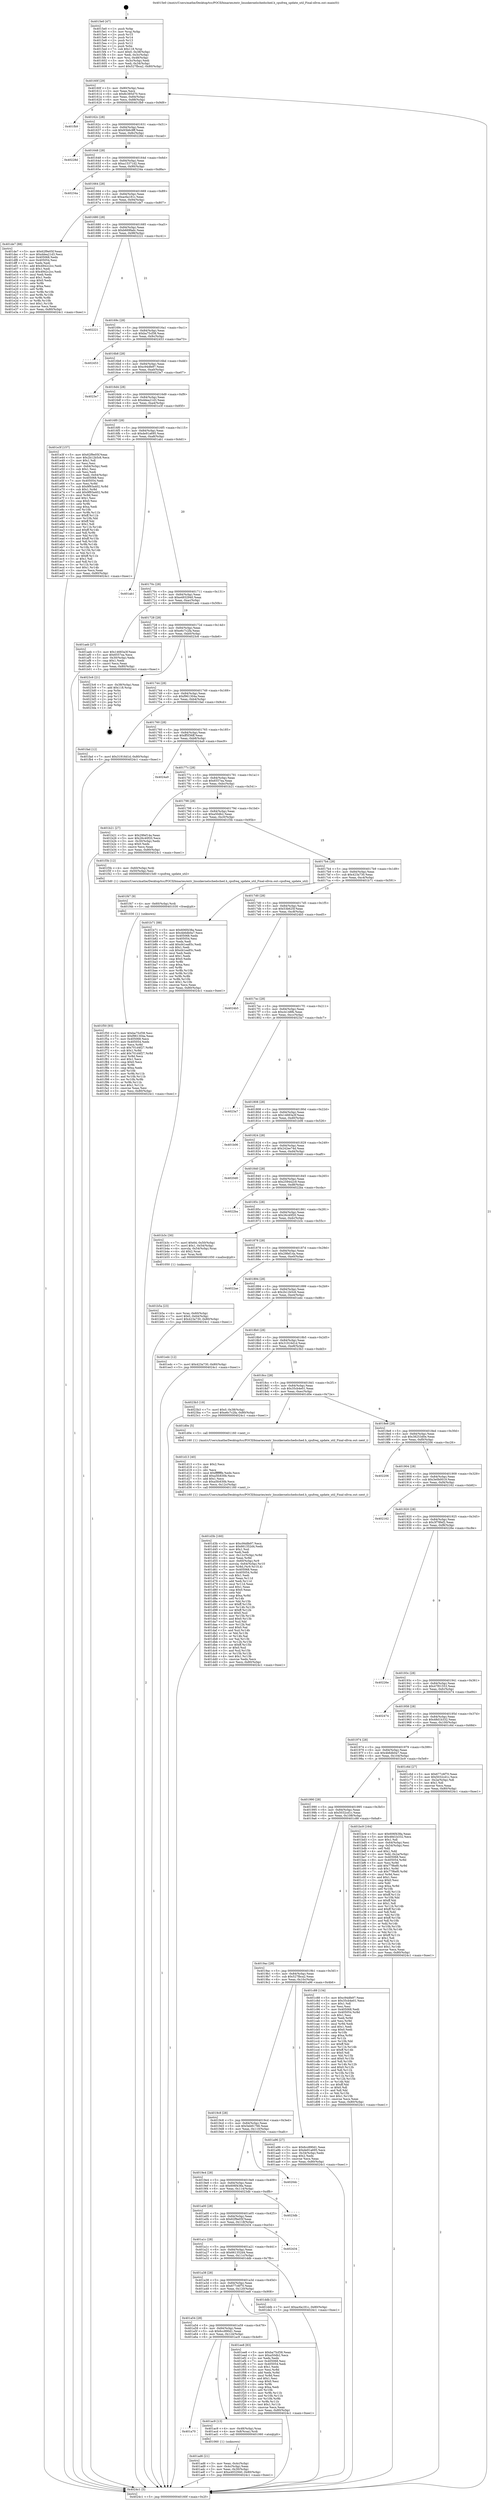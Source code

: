digraph "0x4015e0" {
  label = "0x4015e0 (/mnt/c/Users/mathe/Desktop/tcc/POCII/binaries/extr_linuxkernelschedsched.h_cpufreq_update_util_Final-ollvm.out::main(0))"
  labelloc = "t"
  node[shape=record]

  Entry [label="",width=0.3,height=0.3,shape=circle,fillcolor=black,style=filled]
  "0x40160f" [label="{
     0x40160f [29]\l
     | [instrs]\l
     &nbsp;&nbsp;0x40160f \<+3\>: mov -0x80(%rbp),%eax\l
     &nbsp;&nbsp;0x401612 \<+2\>: mov %eax,%ecx\l
     &nbsp;&nbsp;0x401614 \<+6\>: sub $0x8c385d70,%ecx\l
     &nbsp;&nbsp;0x40161a \<+6\>: mov %eax,-0x84(%rbp)\l
     &nbsp;&nbsp;0x401620 \<+6\>: mov %ecx,-0x88(%rbp)\l
     &nbsp;&nbsp;0x401626 \<+6\>: je 0000000000401fb9 \<main+0x9d9\>\l
  }"]
  "0x401fb9" [label="{
     0x401fb9\l
  }", style=dashed]
  "0x40162c" [label="{
     0x40162c [28]\l
     | [instrs]\l
     &nbsp;&nbsp;0x40162c \<+5\>: jmp 0000000000401631 \<main+0x51\>\l
     &nbsp;&nbsp;0x401631 \<+6\>: mov -0x84(%rbp),%eax\l
     &nbsp;&nbsp;0x401637 \<+5\>: sub $0x93b6c9ff,%eax\l
     &nbsp;&nbsp;0x40163c \<+6\>: mov %eax,-0x8c(%rbp)\l
     &nbsp;&nbsp;0x401642 \<+6\>: je 000000000040228d \<main+0xcad\>\l
  }"]
  Exit [label="",width=0.3,height=0.3,shape=circle,fillcolor=black,style=filled,peripheries=2]
  "0x40228d" [label="{
     0x40228d\l
  }", style=dashed]
  "0x401648" [label="{
     0x401648 [28]\l
     | [instrs]\l
     &nbsp;&nbsp;0x401648 \<+5\>: jmp 000000000040164d \<main+0x6d\>\l
     &nbsp;&nbsp;0x40164d \<+6\>: mov -0x84(%rbp),%eax\l
     &nbsp;&nbsp;0x401653 \<+5\>: sub $0xa15371d2,%eax\l
     &nbsp;&nbsp;0x401658 \<+6\>: mov %eax,-0x90(%rbp)\l
     &nbsp;&nbsp;0x40165e \<+6\>: je 000000000040234a \<main+0xd6a\>\l
  }"]
  "0x401f50" [label="{
     0x401f50 [93]\l
     | [instrs]\l
     &nbsp;&nbsp;0x401f50 \<+5\>: mov $0xba75cf38,%esi\l
     &nbsp;&nbsp;0x401f55 \<+5\>: mov $0xf961304a,%eax\l
     &nbsp;&nbsp;0x401f5a \<+7\>: mov 0x405068,%ecx\l
     &nbsp;&nbsp;0x401f61 \<+7\>: mov 0x405054,%edx\l
     &nbsp;&nbsp;0x401f68 \<+3\>: mov %ecx,%r8d\l
     &nbsp;&nbsp;0x401f6b \<+7\>: sub $0x701d4f27,%r8d\l
     &nbsp;&nbsp;0x401f72 \<+4\>: sub $0x1,%r8d\l
     &nbsp;&nbsp;0x401f76 \<+7\>: add $0x701d4f27,%r8d\l
     &nbsp;&nbsp;0x401f7d \<+4\>: imul %r8d,%ecx\l
     &nbsp;&nbsp;0x401f81 \<+3\>: and $0x1,%ecx\l
     &nbsp;&nbsp;0x401f84 \<+3\>: cmp $0x0,%ecx\l
     &nbsp;&nbsp;0x401f87 \<+4\>: sete %r9b\l
     &nbsp;&nbsp;0x401f8b \<+3\>: cmp $0xa,%edx\l
     &nbsp;&nbsp;0x401f8e \<+4\>: setl %r10b\l
     &nbsp;&nbsp;0x401f92 \<+3\>: mov %r9b,%r11b\l
     &nbsp;&nbsp;0x401f95 \<+3\>: and %r10b,%r11b\l
     &nbsp;&nbsp;0x401f98 \<+3\>: xor %r10b,%r9b\l
     &nbsp;&nbsp;0x401f9b \<+3\>: or %r9b,%r11b\l
     &nbsp;&nbsp;0x401f9e \<+4\>: test $0x1,%r11b\l
     &nbsp;&nbsp;0x401fa2 \<+3\>: cmovne %eax,%esi\l
     &nbsp;&nbsp;0x401fa5 \<+3\>: mov %esi,-0x80(%rbp)\l
     &nbsp;&nbsp;0x401fa8 \<+5\>: jmp 00000000004024c1 \<main+0xee1\>\l
  }"]
  "0x40234a" [label="{
     0x40234a\l
  }", style=dashed]
  "0x401664" [label="{
     0x401664 [28]\l
     | [instrs]\l
     &nbsp;&nbsp;0x401664 \<+5\>: jmp 0000000000401669 \<main+0x89\>\l
     &nbsp;&nbsp;0x401669 \<+6\>: mov -0x84(%rbp),%eax\l
     &nbsp;&nbsp;0x40166f \<+5\>: sub $0xac6a181c,%eax\l
     &nbsp;&nbsp;0x401674 \<+6\>: mov %eax,-0x94(%rbp)\l
     &nbsp;&nbsp;0x40167a \<+6\>: je 0000000000401de7 \<main+0x807\>\l
  }"]
  "0x401f47" [label="{
     0x401f47 [9]\l
     | [instrs]\l
     &nbsp;&nbsp;0x401f47 \<+4\>: mov -0x60(%rbp),%rdi\l
     &nbsp;&nbsp;0x401f4b \<+5\>: call 0000000000401030 \<free@plt\>\l
     | [calls]\l
     &nbsp;&nbsp;0x401030 \{1\} (unknown)\l
  }"]
  "0x401de7" [label="{
     0x401de7 [88]\l
     | [instrs]\l
     &nbsp;&nbsp;0x401de7 \<+5\>: mov $0x62f9e05f,%eax\l
     &nbsp;&nbsp;0x401dec \<+5\>: mov $0xddea21d3,%ecx\l
     &nbsp;&nbsp;0x401df1 \<+7\>: mov 0x405068,%edx\l
     &nbsp;&nbsp;0x401df8 \<+7\>: mov 0x405054,%esi\l
     &nbsp;&nbsp;0x401dff \<+2\>: mov %edx,%edi\l
     &nbsp;&nbsp;0x401e01 \<+6\>: add $0x4942c2cc,%edi\l
     &nbsp;&nbsp;0x401e07 \<+3\>: sub $0x1,%edi\l
     &nbsp;&nbsp;0x401e0a \<+6\>: sub $0x4942c2cc,%edi\l
     &nbsp;&nbsp;0x401e10 \<+3\>: imul %edi,%edx\l
     &nbsp;&nbsp;0x401e13 \<+3\>: and $0x1,%edx\l
     &nbsp;&nbsp;0x401e16 \<+3\>: cmp $0x0,%edx\l
     &nbsp;&nbsp;0x401e19 \<+4\>: sete %r8b\l
     &nbsp;&nbsp;0x401e1d \<+3\>: cmp $0xa,%esi\l
     &nbsp;&nbsp;0x401e20 \<+4\>: setl %r9b\l
     &nbsp;&nbsp;0x401e24 \<+3\>: mov %r8b,%r10b\l
     &nbsp;&nbsp;0x401e27 \<+3\>: and %r9b,%r10b\l
     &nbsp;&nbsp;0x401e2a \<+3\>: xor %r9b,%r8b\l
     &nbsp;&nbsp;0x401e2d \<+3\>: or %r8b,%r10b\l
     &nbsp;&nbsp;0x401e30 \<+4\>: test $0x1,%r10b\l
     &nbsp;&nbsp;0x401e34 \<+3\>: cmovne %ecx,%eax\l
     &nbsp;&nbsp;0x401e37 \<+3\>: mov %eax,-0x80(%rbp)\l
     &nbsp;&nbsp;0x401e3a \<+5\>: jmp 00000000004024c1 \<main+0xee1\>\l
  }"]
  "0x401680" [label="{
     0x401680 [28]\l
     | [instrs]\l
     &nbsp;&nbsp;0x401680 \<+5\>: jmp 0000000000401685 \<main+0xa5\>\l
     &nbsp;&nbsp;0x401685 \<+6\>: mov -0x84(%rbp),%eax\l
     &nbsp;&nbsp;0x40168b \<+5\>: sub $0xb669fadc,%eax\l
     &nbsp;&nbsp;0x401690 \<+6\>: mov %eax,-0x98(%rbp)\l
     &nbsp;&nbsp;0x401696 \<+6\>: je 0000000000402221 \<main+0xc41\>\l
  }"]
  "0x401d3b" [label="{
     0x401d3b [160]\l
     | [instrs]\l
     &nbsp;&nbsp;0x401d3b \<+5\>: mov $0xc94dfe97,%ecx\l
     &nbsp;&nbsp;0x401d40 \<+5\>: mov $0x661352d4,%edx\l
     &nbsp;&nbsp;0x401d45 \<+3\>: mov $0x1,%sil\l
     &nbsp;&nbsp;0x401d48 \<+2\>: xor %edi,%edi\l
     &nbsp;&nbsp;0x401d4a \<+7\>: mov -0x12c(%rbp),%r8d\l
     &nbsp;&nbsp;0x401d51 \<+4\>: imul %eax,%r8d\l
     &nbsp;&nbsp;0x401d55 \<+4\>: mov -0x60(%rbp),%r9\l
     &nbsp;&nbsp;0x401d59 \<+4\>: movslq -0x64(%rbp),%r10\l
     &nbsp;&nbsp;0x401d5d \<+4\>: mov %r8d,(%r9,%r10,4)\l
     &nbsp;&nbsp;0x401d61 \<+7\>: mov 0x405068,%eax\l
     &nbsp;&nbsp;0x401d68 \<+8\>: mov 0x405054,%r8d\l
     &nbsp;&nbsp;0x401d70 \<+3\>: sub $0x1,%edi\l
     &nbsp;&nbsp;0x401d73 \<+3\>: mov %eax,%r11d\l
     &nbsp;&nbsp;0x401d76 \<+3\>: add %edi,%r11d\l
     &nbsp;&nbsp;0x401d79 \<+4\>: imul %r11d,%eax\l
     &nbsp;&nbsp;0x401d7d \<+3\>: and $0x1,%eax\l
     &nbsp;&nbsp;0x401d80 \<+3\>: cmp $0x0,%eax\l
     &nbsp;&nbsp;0x401d83 \<+3\>: sete %bl\l
     &nbsp;&nbsp;0x401d86 \<+4\>: cmp $0xa,%r8d\l
     &nbsp;&nbsp;0x401d8a \<+4\>: setl %r14b\l
     &nbsp;&nbsp;0x401d8e \<+3\>: mov %bl,%r15b\l
     &nbsp;&nbsp;0x401d91 \<+4\>: xor $0xff,%r15b\l
     &nbsp;&nbsp;0x401d95 \<+3\>: mov %r14b,%r12b\l
     &nbsp;&nbsp;0x401d98 \<+4\>: xor $0xff,%r12b\l
     &nbsp;&nbsp;0x401d9c \<+4\>: xor $0x0,%sil\l
     &nbsp;&nbsp;0x401da0 \<+3\>: mov %r15b,%r13b\l
     &nbsp;&nbsp;0x401da3 \<+4\>: and $0x0,%r13b\l
     &nbsp;&nbsp;0x401da7 \<+3\>: and %sil,%bl\l
     &nbsp;&nbsp;0x401daa \<+3\>: mov %r12b,%al\l
     &nbsp;&nbsp;0x401dad \<+2\>: and $0x0,%al\l
     &nbsp;&nbsp;0x401daf \<+3\>: and %sil,%r14b\l
     &nbsp;&nbsp;0x401db2 \<+3\>: or %bl,%r13b\l
     &nbsp;&nbsp;0x401db5 \<+3\>: or %r14b,%al\l
     &nbsp;&nbsp;0x401db8 \<+3\>: xor %al,%r13b\l
     &nbsp;&nbsp;0x401dbb \<+3\>: or %r12b,%r15b\l
     &nbsp;&nbsp;0x401dbe \<+4\>: xor $0xff,%r15b\l
     &nbsp;&nbsp;0x401dc2 \<+4\>: or $0x0,%sil\l
     &nbsp;&nbsp;0x401dc6 \<+3\>: and %sil,%r15b\l
     &nbsp;&nbsp;0x401dc9 \<+3\>: or %r15b,%r13b\l
     &nbsp;&nbsp;0x401dcc \<+4\>: test $0x1,%r13b\l
     &nbsp;&nbsp;0x401dd0 \<+3\>: cmovne %edx,%ecx\l
     &nbsp;&nbsp;0x401dd3 \<+3\>: mov %ecx,-0x80(%rbp)\l
     &nbsp;&nbsp;0x401dd6 \<+5\>: jmp 00000000004024c1 \<main+0xee1\>\l
  }"]
  "0x402221" [label="{
     0x402221\l
  }", style=dashed]
  "0x40169c" [label="{
     0x40169c [28]\l
     | [instrs]\l
     &nbsp;&nbsp;0x40169c \<+5\>: jmp 00000000004016a1 \<main+0xc1\>\l
     &nbsp;&nbsp;0x4016a1 \<+6\>: mov -0x84(%rbp),%eax\l
     &nbsp;&nbsp;0x4016a7 \<+5\>: sub $0xba75cf38,%eax\l
     &nbsp;&nbsp;0x4016ac \<+6\>: mov %eax,-0x9c(%rbp)\l
     &nbsp;&nbsp;0x4016b2 \<+6\>: je 0000000000402453 \<main+0xe73\>\l
  }"]
  "0x401d13" [label="{
     0x401d13 [40]\l
     | [instrs]\l
     &nbsp;&nbsp;0x401d13 \<+5\>: mov $0x2,%ecx\l
     &nbsp;&nbsp;0x401d18 \<+1\>: cltd\l
     &nbsp;&nbsp;0x401d19 \<+2\>: idiv %ecx\l
     &nbsp;&nbsp;0x401d1b \<+6\>: imul $0xfffffffe,%edx,%ecx\l
     &nbsp;&nbsp;0x401d21 \<+6\>: add $0xa5fc630b,%ecx\l
     &nbsp;&nbsp;0x401d27 \<+3\>: add $0x1,%ecx\l
     &nbsp;&nbsp;0x401d2a \<+6\>: sub $0xa5fc630b,%ecx\l
     &nbsp;&nbsp;0x401d30 \<+6\>: mov %ecx,-0x12c(%rbp)\l
     &nbsp;&nbsp;0x401d36 \<+5\>: call 0000000000401160 \<next_i\>\l
     | [calls]\l
     &nbsp;&nbsp;0x401160 \{1\} (/mnt/c/Users/mathe/Desktop/tcc/POCII/binaries/extr_linuxkernelschedsched.h_cpufreq_update_util_Final-ollvm.out::next_i)\l
  }"]
  "0x402453" [label="{
     0x402453\l
  }", style=dashed]
  "0x4016b8" [label="{
     0x4016b8 [28]\l
     | [instrs]\l
     &nbsp;&nbsp;0x4016b8 \<+5\>: jmp 00000000004016bd \<main+0xdd\>\l
     &nbsp;&nbsp;0x4016bd \<+6\>: mov -0x84(%rbp),%eax\l
     &nbsp;&nbsp;0x4016c3 \<+5\>: sub $0xc94dfe97,%eax\l
     &nbsp;&nbsp;0x4016c8 \<+6\>: mov %eax,-0xa0(%rbp)\l
     &nbsp;&nbsp;0x4016ce \<+6\>: je 00000000004023e7 \<main+0xe07\>\l
  }"]
  "0x401b5a" [label="{
     0x401b5a [23]\l
     | [instrs]\l
     &nbsp;&nbsp;0x401b5a \<+4\>: mov %rax,-0x60(%rbp)\l
     &nbsp;&nbsp;0x401b5e \<+7\>: movl $0x0,-0x64(%rbp)\l
     &nbsp;&nbsp;0x401b65 \<+7\>: movl $0x423a730,-0x80(%rbp)\l
     &nbsp;&nbsp;0x401b6c \<+5\>: jmp 00000000004024c1 \<main+0xee1\>\l
  }"]
  "0x4023e7" [label="{
     0x4023e7\l
  }", style=dashed]
  "0x4016d4" [label="{
     0x4016d4 [28]\l
     | [instrs]\l
     &nbsp;&nbsp;0x4016d4 \<+5\>: jmp 00000000004016d9 \<main+0xf9\>\l
     &nbsp;&nbsp;0x4016d9 \<+6\>: mov -0x84(%rbp),%eax\l
     &nbsp;&nbsp;0x4016df \<+5\>: sub $0xddea21d3,%eax\l
     &nbsp;&nbsp;0x4016e4 \<+6\>: mov %eax,-0xa4(%rbp)\l
     &nbsp;&nbsp;0x4016ea \<+6\>: je 0000000000401e3f \<main+0x85f\>\l
  }"]
  "0x401ad6" [label="{
     0x401ad6 [21]\l
     | [instrs]\l
     &nbsp;&nbsp;0x401ad6 \<+3\>: mov %eax,-0x4c(%rbp)\l
     &nbsp;&nbsp;0x401ad9 \<+3\>: mov -0x4c(%rbp),%eax\l
     &nbsp;&nbsp;0x401adc \<+3\>: mov %eax,-0x30(%rbp)\l
     &nbsp;&nbsp;0x401adf \<+7\>: movl $0xe4932940,-0x80(%rbp)\l
     &nbsp;&nbsp;0x401ae6 \<+5\>: jmp 00000000004024c1 \<main+0xee1\>\l
  }"]
  "0x401e3f" [label="{
     0x401e3f [157]\l
     | [instrs]\l
     &nbsp;&nbsp;0x401e3f \<+5\>: mov $0x62f9e05f,%eax\l
     &nbsp;&nbsp;0x401e44 \<+5\>: mov $0x2b12b5c6,%ecx\l
     &nbsp;&nbsp;0x401e49 \<+2\>: mov $0x1,%dl\l
     &nbsp;&nbsp;0x401e4b \<+2\>: xor %esi,%esi\l
     &nbsp;&nbsp;0x401e4d \<+3\>: mov -0x64(%rbp),%edi\l
     &nbsp;&nbsp;0x401e50 \<+3\>: sub $0x1,%esi\l
     &nbsp;&nbsp;0x401e53 \<+2\>: sub %esi,%edi\l
     &nbsp;&nbsp;0x401e55 \<+3\>: mov %edi,-0x64(%rbp)\l
     &nbsp;&nbsp;0x401e58 \<+7\>: mov 0x405068,%esi\l
     &nbsp;&nbsp;0x401e5f \<+7\>: mov 0x405054,%edi\l
     &nbsp;&nbsp;0x401e66 \<+3\>: mov %esi,%r8d\l
     &nbsp;&nbsp;0x401e69 \<+7\>: sub $0x9f93a402,%r8d\l
     &nbsp;&nbsp;0x401e70 \<+4\>: sub $0x1,%r8d\l
     &nbsp;&nbsp;0x401e74 \<+7\>: add $0x9f93a402,%r8d\l
     &nbsp;&nbsp;0x401e7b \<+4\>: imul %r8d,%esi\l
     &nbsp;&nbsp;0x401e7f \<+3\>: and $0x1,%esi\l
     &nbsp;&nbsp;0x401e82 \<+3\>: cmp $0x0,%esi\l
     &nbsp;&nbsp;0x401e85 \<+4\>: sete %r9b\l
     &nbsp;&nbsp;0x401e89 \<+3\>: cmp $0xa,%edi\l
     &nbsp;&nbsp;0x401e8c \<+4\>: setl %r10b\l
     &nbsp;&nbsp;0x401e90 \<+3\>: mov %r9b,%r11b\l
     &nbsp;&nbsp;0x401e93 \<+4\>: xor $0xff,%r11b\l
     &nbsp;&nbsp;0x401e97 \<+3\>: mov %r10b,%bl\l
     &nbsp;&nbsp;0x401e9a \<+3\>: xor $0xff,%bl\l
     &nbsp;&nbsp;0x401e9d \<+3\>: xor $0x1,%dl\l
     &nbsp;&nbsp;0x401ea0 \<+3\>: mov %r11b,%r14b\l
     &nbsp;&nbsp;0x401ea3 \<+4\>: and $0xff,%r14b\l
     &nbsp;&nbsp;0x401ea7 \<+3\>: and %dl,%r9b\l
     &nbsp;&nbsp;0x401eaa \<+3\>: mov %bl,%r15b\l
     &nbsp;&nbsp;0x401ead \<+4\>: and $0xff,%r15b\l
     &nbsp;&nbsp;0x401eb1 \<+3\>: and %dl,%r10b\l
     &nbsp;&nbsp;0x401eb4 \<+3\>: or %r9b,%r14b\l
     &nbsp;&nbsp;0x401eb7 \<+3\>: or %r10b,%r15b\l
     &nbsp;&nbsp;0x401eba \<+3\>: xor %r15b,%r14b\l
     &nbsp;&nbsp;0x401ebd \<+3\>: or %bl,%r11b\l
     &nbsp;&nbsp;0x401ec0 \<+4\>: xor $0xff,%r11b\l
     &nbsp;&nbsp;0x401ec4 \<+3\>: or $0x1,%dl\l
     &nbsp;&nbsp;0x401ec7 \<+3\>: and %dl,%r11b\l
     &nbsp;&nbsp;0x401eca \<+3\>: or %r11b,%r14b\l
     &nbsp;&nbsp;0x401ecd \<+4\>: test $0x1,%r14b\l
     &nbsp;&nbsp;0x401ed1 \<+3\>: cmovne %ecx,%eax\l
     &nbsp;&nbsp;0x401ed4 \<+3\>: mov %eax,-0x80(%rbp)\l
     &nbsp;&nbsp;0x401ed7 \<+5\>: jmp 00000000004024c1 \<main+0xee1\>\l
  }"]
  "0x4016f0" [label="{
     0x4016f0 [28]\l
     | [instrs]\l
     &nbsp;&nbsp;0x4016f0 \<+5\>: jmp 00000000004016f5 \<main+0x115\>\l
     &nbsp;&nbsp;0x4016f5 \<+6\>: mov -0x84(%rbp),%eax\l
     &nbsp;&nbsp;0x4016fb \<+5\>: sub $0xde91a695,%eax\l
     &nbsp;&nbsp;0x401700 \<+6\>: mov %eax,-0xa8(%rbp)\l
     &nbsp;&nbsp;0x401706 \<+6\>: je 0000000000401ab1 \<main+0x4d1\>\l
  }"]
  "0x401a70" [label="{
     0x401a70\l
  }", style=dashed]
  "0x401ab1" [label="{
     0x401ab1\l
  }", style=dashed]
  "0x40170c" [label="{
     0x40170c [28]\l
     | [instrs]\l
     &nbsp;&nbsp;0x40170c \<+5\>: jmp 0000000000401711 \<main+0x131\>\l
     &nbsp;&nbsp;0x401711 \<+6\>: mov -0x84(%rbp),%eax\l
     &nbsp;&nbsp;0x401717 \<+5\>: sub $0xe4932940,%eax\l
     &nbsp;&nbsp;0x40171c \<+6\>: mov %eax,-0xac(%rbp)\l
     &nbsp;&nbsp;0x401722 \<+6\>: je 0000000000401aeb \<main+0x50b\>\l
  }"]
  "0x401ac9" [label="{
     0x401ac9 [13]\l
     | [instrs]\l
     &nbsp;&nbsp;0x401ac9 \<+4\>: mov -0x48(%rbp),%rax\l
     &nbsp;&nbsp;0x401acd \<+4\>: mov 0x8(%rax),%rdi\l
     &nbsp;&nbsp;0x401ad1 \<+5\>: call 0000000000401060 \<atoi@plt\>\l
     | [calls]\l
     &nbsp;&nbsp;0x401060 \{1\} (unknown)\l
  }"]
  "0x401aeb" [label="{
     0x401aeb [27]\l
     | [instrs]\l
     &nbsp;&nbsp;0x401aeb \<+5\>: mov $0x14683a3f,%eax\l
     &nbsp;&nbsp;0x401af0 \<+5\>: mov $0x6557ea,%ecx\l
     &nbsp;&nbsp;0x401af5 \<+3\>: mov -0x30(%rbp),%edx\l
     &nbsp;&nbsp;0x401af8 \<+3\>: cmp $0x1,%edx\l
     &nbsp;&nbsp;0x401afb \<+3\>: cmovl %ecx,%eax\l
     &nbsp;&nbsp;0x401afe \<+3\>: mov %eax,-0x80(%rbp)\l
     &nbsp;&nbsp;0x401b01 \<+5\>: jmp 00000000004024c1 \<main+0xee1\>\l
  }"]
  "0x401728" [label="{
     0x401728 [28]\l
     | [instrs]\l
     &nbsp;&nbsp;0x401728 \<+5\>: jmp 000000000040172d \<main+0x14d\>\l
     &nbsp;&nbsp;0x40172d \<+6\>: mov -0x84(%rbp),%eax\l
     &nbsp;&nbsp;0x401733 \<+5\>: sub $0xe6c7c2fa,%eax\l
     &nbsp;&nbsp;0x401738 \<+6\>: mov %eax,-0xb0(%rbp)\l
     &nbsp;&nbsp;0x40173e \<+6\>: je 00000000004023c6 \<main+0xde6\>\l
  }"]
  "0x401a54" [label="{
     0x401a54 [28]\l
     | [instrs]\l
     &nbsp;&nbsp;0x401a54 \<+5\>: jmp 0000000000401a59 \<main+0x479\>\l
     &nbsp;&nbsp;0x401a59 \<+6\>: mov -0x84(%rbp),%eax\l
     &nbsp;&nbsp;0x401a5f \<+5\>: sub $0x6cc890d1,%eax\l
     &nbsp;&nbsp;0x401a64 \<+6\>: mov %eax,-0x124(%rbp)\l
     &nbsp;&nbsp;0x401a6a \<+6\>: je 0000000000401ac9 \<main+0x4e9\>\l
  }"]
  "0x4023c6" [label="{
     0x4023c6 [21]\l
     | [instrs]\l
     &nbsp;&nbsp;0x4023c6 \<+3\>: mov -0x38(%rbp),%eax\l
     &nbsp;&nbsp;0x4023c9 \<+7\>: add $0x118,%rsp\l
     &nbsp;&nbsp;0x4023d0 \<+1\>: pop %rbx\l
     &nbsp;&nbsp;0x4023d1 \<+2\>: pop %r12\l
     &nbsp;&nbsp;0x4023d3 \<+2\>: pop %r13\l
     &nbsp;&nbsp;0x4023d5 \<+2\>: pop %r14\l
     &nbsp;&nbsp;0x4023d7 \<+2\>: pop %r15\l
     &nbsp;&nbsp;0x4023d9 \<+1\>: pop %rbp\l
     &nbsp;&nbsp;0x4023da \<+1\>: ret\l
  }"]
  "0x401744" [label="{
     0x401744 [28]\l
     | [instrs]\l
     &nbsp;&nbsp;0x401744 \<+5\>: jmp 0000000000401749 \<main+0x169\>\l
     &nbsp;&nbsp;0x401749 \<+6\>: mov -0x84(%rbp),%eax\l
     &nbsp;&nbsp;0x40174f \<+5\>: sub $0xf961304a,%eax\l
     &nbsp;&nbsp;0x401754 \<+6\>: mov %eax,-0xb4(%rbp)\l
     &nbsp;&nbsp;0x40175a \<+6\>: je 0000000000401fad \<main+0x9cd\>\l
  }"]
  "0x401ee8" [label="{
     0x401ee8 [83]\l
     | [instrs]\l
     &nbsp;&nbsp;0x401ee8 \<+5\>: mov $0xba75cf38,%eax\l
     &nbsp;&nbsp;0x401eed \<+5\>: mov $0xa50db2,%ecx\l
     &nbsp;&nbsp;0x401ef2 \<+2\>: xor %edx,%edx\l
     &nbsp;&nbsp;0x401ef4 \<+7\>: mov 0x405068,%esi\l
     &nbsp;&nbsp;0x401efb \<+7\>: mov 0x405054,%edi\l
     &nbsp;&nbsp;0x401f02 \<+3\>: sub $0x1,%edx\l
     &nbsp;&nbsp;0x401f05 \<+3\>: mov %esi,%r8d\l
     &nbsp;&nbsp;0x401f08 \<+3\>: add %edx,%r8d\l
     &nbsp;&nbsp;0x401f0b \<+4\>: imul %r8d,%esi\l
     &nbsp;&nbsp;0x401f0f \<+3\>: and $0x1,%esi\l
     &nbsp;&nbsp;0x401f12 \<+3\>: cmp $0x0,%esi\l
     &nbsp;&nbsp;0x401f15 \<+4\>: sete %r9b\l
     &nbsp;&nbsp;0x401f19 \<+3\>: cmp $0xa,%edi\l
     &nbsp;&nbsp;0x401f1c \<+4\>: setl %r10b\l
     &nbsp;&nbsp;0x401f20 \<+3\>: mov %r9b,%r11b\l
     &nbsp;&nbsp;0x401f23 \<+3\>: and %r10b,%r11b\l
     &nbsp;&nbsp;0x401f26 \<+3\>: xor %r10b,%r9b\l
     &nbsp;&nbsp;0x401f29 \<+3\>: or %r9b,%r11b\l
     &nbsp;&nbsp;0x401f2c \<+4\>: test $0x1,%r11b\l
     &nbsp;&nbsp;0x401f30 \<+3\>: cmovne %ecx,%eax\l
     &nbsp;&nbsp;0x401f33 \<+3\>: mov %eax,-0x80(%rbp)\l
     &nbsp;&nbsp;0x401f36 \<+5\>: jmp 00000000004024c1 \<main+0xee1\>\l
  }"]
  "0x401fad" [label="{
     0x401fad [12]\l
     | [instrs]\l
     &nbsp;&nbsp;0x401fad \<+7\>: movl $0x31916d1d,-0x80(%rbp)\l
     &nbsp;&nbsp;0x401fb4 \<+5\>: jmp 00000000004024c1 \<main+0xee1\>\l
  }"]
  "0x401760" [label="{
     0x401760 [28]\l
     | [instrs]\l
     &nbsp;&nbsp;0x401760 \<+5\>: jmp 0000000000401765 \<main+0x185\>\l
     &nbsp;&nbsp;0x401765 \<+6\>: mov -0x84(%rbp),%eax\l
     &nbsp;&nbsp;0x40176b \<+5\>: sub $0xff5f36ff,%eax\l
     &nbsp;&nbsp;0x401770 \<+6\>: mov %eax,-0xb8(%rbp)\l
     &nbsp;&nbsp;0x401776 \<+6\>: je 00000000004024a9 \<main+0xec9\>\l
  }"]
  "0x401a38" [label="{
     0x401a38 [28]\l
     | [instrs]\l
     &nbsp;&nbsp;0x401a38 \<+5\>: jmp 0000000000401a3d \<main+0x45d\>\l
     &nbsp;&nbsp;0x401a3d \<+6\>: mov -0x84(%rbp),%eax\l
     &nbsp;&nbsp;0x401a43 \<+5\>: sub $0x677c6f70,%eax\l
     &nbsp;&nbsp;0x401a48 \<+6\>: mov %eax,-0x120(%rbp)\l
     &nbsp;&nbsp;0x401a4e \<+6\>: je 0000000000401ee8 \<main+0x908\>\l
  }"]
  "0x4024a9" [label="{
     0x4024a9\l
  }", style=dashed]
  "0x40177c" [label="{
     0x40177c [28]\l
     | [instrs]\l
     &nbsp;&nbsp;0x40177c \<+5\>: jmp 0000000000401781 \<main+0x1a1\>\l
     &nbsp;&nbsp;0x401781 \<+6\>: mov -0x84(%rbp),%eax\l
     &nbsp;&nbsp;0x401787 \<+5\>: sub $0x6557ea,%eax\l
     &nbsp;&nbsp;0x40178c \<+6\>: mov %eax,-0xbc(%rbp)\l
     &nbsp;&nbsp;0x401792 \<+6\>: je 0000000000401b21 \<main+0x541\>\l
  }"]
  "0x401ddb" [label="{
     0x401ddb [12]\l
     | [instrs]\l
     &nbsp;&nbsp;0x401ddb \<+7\>: movl $0xac6a181c,-0x80(%rbp)\l
     &nbsp;&nbsp;0x401de2 \<+5\>: jmp 00000000004024c1 \<main+0xee1\>\l
  }"]
  "0x401b21" [label="{
     0x401b21 [27]\l
     | [instrs]\l
     &nbsp;&nbsp;0x401b21 \<+5\>: mov $0x29fef14a,%eax\l
     &nbsp;&nbsp;0x401b26 \<+5\>: mov $0x26c40f20,%ecx\l
     &nbsp;&nbsp;0x401b2b \<+3\>: mov -0x30(%rbp),%edx\l
     &nbsp;&nbsp;0x401b2e \<+3\>: cmp $0x0,%edx\l
     &nbsp;&nbsp;0x401b31 \<+3\>: cmove %ecx,%eax\l
     &nbsp;&nbsp;0x401b34 \<+3\>: mov %eax,-0x80(%rbp)\l
     &nbsp;&nbsp;0x401b37 \<+5\>: jmp 00000000004024c1 \<main+0xee1\>\l
  }"]
  "0x401798" [label="{
     0x401798 [28]\l
     | [instrs]\l
     &nbsp;&nbsp;0x401798 \<+5\>: jmp 000000000040179d \<main+0x1bd\>\l
     &nbsp;&nbsp;0x40179d \<+6\>: mov -0x84(%rbp),%eax\l
     &nbsp;&nbsp;0x4017a3 \<+5\>: sub $0xa50db2,%eax\l
     &nbsp;&nbsp;0x4017a8 \<+6\>: mov %eax,-0xc0(%rbp)\l
     &nbsp;&nbsp;0x4017ae \<+6\>: je 0000000000401f3b \<main+0x95b\>\l
  }"]
  "0x401a1c" [label="{
     0x401a1c [28]\l
     | [instrs]\l
     &nbsp;&nbsp;0x401a1c \<+5\>: jmp 0000000000401a21 \<main+0x441\>\l
     &nbsp;&nbsp;0x401a21 \<+6\>: mov -0x84(%rbp),%eax\l
     &nbsp;&nbsp;0x401a27 \<+5\>: sub $0x661352d4,%eax\l
     &nbsp;&nbsp;0x401a2c \<+6\>: mov %eax,-0x11c(%rbp)\l
     &nbsp;&nbsp;0x401a32 \<+6\>: je 0000000000401ddb \<main+0x7fb\>\l
  }"]
  "0x401f3b" [label="{
     0x401f3b [12]\l
     | [instrs]\l
     &nbsp;&nbsp;0x401f3b \<+4\>: mov -0x60(%rbp),%rdi\l
     &nbsp;&nbsp;0x401f3f \<+3\>: mov -0x50(%rbp),%esi\l
     &nbsp;&nbsp;0x401f42 \<+5\>: call 00000000004015d0 \<cpufreq_update_util\>\l
     | [calls]\l
     &nbsp;&nbsp;0x4015d0 \{1\} (/mnt/c/Users/mathe/Desktop/tcc/POCII/binaries/extr_linuxkernelschedsched.h_cpufreq_update_util_Final-ollvm.out::cpufreq_update_util)\l
  }"]
  "0x4017b4" [label="{
     0x4017b4 [28]\l
     | [instrs]\l
     &nbsp;&nbsp;0x4017b4 \<+5\>: jmp 00000000004017b9 \<main+0x1d9\>\l
     &nbsp;&nbsp;0x4017b9 \<+6\>: mov -0x84(%rbp),%eax\l
     &nbsp;&nbsp;0x4017bf \<+5\>: sub $0x423a730,%eax\l
     &nbsp;&nbsp;0x4017c4 \<+6\>: mov %eax,-0xc4(%rbp)\l
     &nbsp;&nbsp;0x4017ca \<+6\>: je 0000000000401b71 \<main+0x591\>\l
  }"]
  "0x402434" [label="{
     0x402434\l
  }", style=dashed]
  "0x401b71" [label="{
     0x401b71 [88]\l
     | [instrs]\l
     &nbsp;&nbsp;0x401b71 \<+5\>: mov $0x606f438a,%eax\l
     &nbsp;&nbsp;0x401b76 \<+5\>: mov $0x4b6db0a7,%ecx\l
     &nbsp;&nbsp;0x401b7b \<+7\>: mov 0x405068,%edx\l
     &nbsp;&nbsp;0x401b82 \<+7\>: mov 0x405054,%esi\l
     &nbsp;&nbsp;0x401b89 \<+2\>: mov %edx,%edi\l
     &nbsp;&nbsp;0x401b8b \<+6\>: add $0xd41ea85c,%edi\l
     &nbsp;&nbsp;0x401b91 \<+3\>: sub $0x1,%edi\l
     &nbsp;&nbsp;0x401b94 \<+6\>: sub $0xd41ea85c,%edi\l
     &nbsp;&nbsp;0x401b9a \<+3\>: imul %edi,%edx\l
     &nbsp;&nbsp;0x401b9d \<+3\>: and $0x1,%edx\l
     &nbsp;&nbsp;0x401ba0 \<+3\>: cmp $0x0,%edx\l
     &nbsp;&nbsp;0x401ba3 \<+4\>: sete %r8b\l
     &nbsp;&nbsp;0x401ba7 \<+3\>: cmp $0xa,%esi\l
     &nbsp;&nbsp;0x401baa \<+4\>: setl %r9b\l
     &nbsp;&nbsp;0x401bae \<+3\>: mov %r8b,%r10b\l
     &nbsp;&nbsp;0x401bb1 \<+3\>: and %r9b,%r10b\l
     &nbsp;&nbsp;0x401bb4 \<+3\>: xor %r9b,%r8b\l
     &nbsp;&nbsp;0x401bb7 \<+3\>: or %r8b,%r10b\l
     &nbsp;&nbsp;0x401bba \<+4\>: test $0x1,%r10b\l
     &nbsp;&nbsp;0x401bbe \<+3\>: cmovne %ecx,%eax\l
     &nbsp;&nbsp;0x401bc1 \<+3\>: mov %eax,-0x80(%rbp)\l
     &nbsp;&nbsp;0x401bc4 \<+5\>: jmp 00000000004024c1 \<main+0xee1\>\l
  }"]
  "0x4017d0" [label="{
     0x4017d0 [28]\l
     | [instrs]\l
     &nbsp;&nbsp;0x4017d0 \<+5\>: jmp 00000000004017d5 \<main+0x1f5\>\l
     &nbsp;&nbsp;0x4017d5 \<+6\>: mov -0x84(%rbp),%eax\l
     &nbsp;&nbsp;0x4017db \<+5\>: sub $0x53b625f,%eax\l
     &nbsp;&nbsp;0x4017e0 \<+6\>: mov %eax,-0xc8(%rbp)\l
     &nbsp;&nbsp;0x4017e6 \<+6\>: je 00000000004024b5 \<main+0xed5\>\l
  }"]
  "0x401a00" [label="{
     0x401a00 [28]\l
     | [instrs]\l
     &nbsp;&nbsp;0x401a00 \<+5\>: jmp 0000000000401a05 \<main+0x425\>\l
     &nbsp;&nbsp;0x401a05 \<+6\>: mov -0x84(%rbp),%eax\l
     &nbsp;&nbsp;0x401a0b \<+5\>: sub $0x62f9e05f,%eax\l
     &nbsp;&nbsp;0x401a10 \<+6\>: mov %eax,-0x118(%rbp)\l
     &nbsp;&nbsp;0x401a16 \<+6\>: je 0000000000402434 \<main+0xe54\>\l
  }"]
  "0x4024b5" [label="{
     0x4024b5\l
  }", style=dashed]
  "0x4017ec" [label="{
     0x4017ec [28]\l
     | [instrs]\l
     &nbsp;&nbsp;0x4017ec \<+5\>: jmp 00000000004017f1 \<main+0x211\>\l
     &nbsp;&nbsp;0x4017f1 \<+6\>: mov -0x84(%rbp),%eax\l
     &nbsp;&nbsp;0x4017f7 \<+5\>: sub $0xcb148fb,%eax\l
     &nbsp;&nbsp;0x4017fc \<+6\>: mov %eax,-0xcc(%rbp)\l
     &nbsp;&nbsp;0x401802 \<+6\>: je 00000000004023a7 \<main+0xdc7\>\l
  }"]
  "0x4023db" [label="{
     0x4023db\l
  }", style=dashed]
  "0x4023a7" [label="{
     0x4023a7\l
  }", style=dashed]
  "0x401808" [label="{
     0x401808 [28]\l
     | [instrs]\l
     &nbsp;&nbsp;0x401808 \<+5\>: jmp 000000000040180d \<main+0x22d\>\l
     &nbsp;&nbsp;0x40180d \<+6\>: mov -0x84(%rbp),%eax\l
     &nbsp;&nbsp;0x401813 \<+5\>: sub $0x14683a3f,%eax\l
     &nbsp;&nbsp;0x401818 \<+6\>: mov %eax,-0xd0(%rbp)\l
     &nbsp;&nbsp;0x40181e \<+6\>: je 0000000000401b06 \<main+0x526\>\l
  }"]
  "0x4019e4" [label="{
     0x4019e4 [28]\l
     | [instrs]\l
     &nbsp;&nbsp;0x4019e4 \<+5\>: jmp 00000000004019e9 \<main+0x409\>\l
     &nbsp;&nbsp;0x4019e9 \<+6\>: mov -0x84(%rbp),%eax\l
     &nbsp;&nbsp;0x4019ef \<+5\>: sub $0x606f438a,%eax\l
     &nbsp;&nbsp;0x4019f4 \<+6\>: mov %eax,-0x114(%rbp)\l
     &nbsp;&nbsp;0x4019fa \<+6\>: je 00000000004023db \<main+0xdfb\>\l
  }"]
  "0x401b06" [label="{
     0x401b06\l
  }", style=dashed]
  "0x401824" [label="{
     0x401824 [28]\l
     | [instrs]\l
     &nbsp;&nbsp;0x401824 \<+5\>: jmp 0000000000401829 \<main+0x249\>\l
     &nbsp;&nbsp;0x401829 \<+6\>: mov -0x84(%rbp),%eax\l
     &nbsp;&nbsp;0x40182f \<+5\>: sub $0x242ee74d,%eax\l
     &nbsp;&nbsp;0x401834 \<+6\>: mov %eax,-0xd4(%rbp)\l
     &nbsp;&nbsp;0x40183a \<+6\>: je 00000000004020d0 \<main+0xaf0\>\l
  }"]
  "0x4020dc" [label="{
     0x4020dc\l
  }", style=dashed]
  "0x4020d0" [label="{
     0x4020d0\l
  }", style=dashed]
  "0x401840" [label="{
     0x401840 [28]\l
     | [instrs]\l
     &nbsp;&nbsp;0x401840 \<+5\>: jmp 0000000000401845 \<main+0x265\>\l
     &nbsp;&nbsp;0x401845 \<+6\>: mov -0x84(%rbp),%eax\l
     &nbsp;&nbsp;0x40184b \<+5\>: sub $0x259442c9,%eax\l
     &nbsp;&nbsp;0x401850 \<+6\>: mov %eax,-0xd8(%rbp)\l
     &nbsp;&nbsp;0x401856 \<+6\>: je 00000000004022ba \<main+0xcda\>\l
  }"]
  "0x4015e0" [label="{
     0x4015e0 [47]\l
     | [instrs]\l
     &nbsp;&nbsp;0x4015e0 \<+1\>: push %rbp\l
     &nbsp;&nbsp;0x4015e1 \<+3\>: mov %rsp,%rbp\l
     &nbsp;&nbsp;0x4015e4 \<+2\>: push %r15\l
     &nbsp;&nbsp;0x4015e6 \<+2\>: push %r14\l
     &nbsp;&nbsp;0x4015e8 \<+2\>: push %r13\l
     &nbsp;&nbsp;0x4015ea \<+2\>: push %r12\l
     &nbsp;&nbsp;0x4015ec \<+1\>: push %rbx\l
     &nbsp;&nbsp;0x4015ed \<+7\>: sub $0x118,%rsp\l
     &nbsp;&nbsp;0x4015f4 \<+7\>: movl $0x0,-0x38(%rbp)\l
     &nbsp;&nbsp;0x4015fb \<+3\>: mov %edi,-0x3c(%rbp)\l
     &nbsp;&nbsp;0x4015fe \<+4\>: mov %rsi,-0x48(%rbp)\l
     &nbsp;&nbsp;0x401602 \<+3\>: mov -0x3c(%rbp),%edi\l
     &nbsp;&nbsp;0x401605 \<+3\>: mov %edi,-0x34(%rbp)\l
     &nbsp;&nbsp;0x401608 \<+7\>: movl $0x527fbca2,-0x80(%rbp)\l
  }"]
  "0x4022ba" [label="{
     0x4022ba\l
  }", style=dashed]
  "0x40185c" [label="{
     0x40185c [28]\l
     | [instrs]\l
     &nbsp;&nbsp;0x40185c \<+5\>: jmp 0000000000401861 \<main+0x281\>\l
     &nbsp;&nbsp;0x401861 \<+6\>: mov -0x84(%rbp),%eax\l
     &nbsp;&nbsp;0x401867 \<+5\>: sub $0x26c40f20,%eax\l
     &nbsp;&nbsp;0x40186c \<+6\>: mov %eax,-0xdc(%rbp)\l
     &nbsp;&nbsp;0x401872 \<+6\>: je 0000000000401b3c \<main+0x55c\>\l
  }"]
  "0x4024c1" [label="{
     0x4024c1 [5]\l
     | [instrs]\l
     &nbsp;&nbsp;0x4024c1 \<+5\>: jmp 000000000040160f \<main+0x2f\>\l
  }"]
  "0x401b3c" [label="{
     0x401b3c [30]\l
     | [instrs]\l
     &nbsp;&nbsp;0x401b3c \<+7\>: movl $0x64,-0x50(%rbp)\l
     &nbsp;&nbsp;0x401b43 \<+7\>: movl $0x1,-0x54(%rbp)\l
     &nbsp;&nbsp;0x401b4a \<+4\>: movslq -0x54(%rbp),%rax\l
     &nbsp;&nbsp;0x401b4e \<+4\>: shl $0x2,%rax\l
     &nbsp;&nbsp;0x401b52 \<+3\>: mov %rax,%rdi\l
     &nbsp;&nbsp;0x401b55 \<+5\>: call 0000000000401050 \<malloc@plt\>\l
     | [calls]\l
     &nbsp;&nbsp;0x401050 \{1\} (unknown)\l
  }"]
  "0x401878" [label="{
     0x401878 [28]\l
     | [instrs]\l
     &nbsp;&nbsp;0x401878 \<+5\>: jmp 000000000040187d \<main+0x29d\>\l
     &nbsp;&nbsp;0x40187d \<+6\>: mov -0x84(%rbp),%eax\l
     &nbsp;&nbsp;0x401883 \<+5\>: sub $0x29fef14a,%eax\l
     &nbsp;&nbsp;0x401888 \<+6\>: mov %eax,-0xe0(%rbp)\l
     &nbsp;&nbsp;0x40188e \<+6\>: je 00000000004022ae \<main+0xcce\>\l
  }"]
  "0x4019c8" [label="{
     0x4019c8 [28]\l
     | [instrs]\l
     &nbsp;&nbsp;0x4019c8 \<+5\>: jmp 00000000004019cd \<main+0x3ed\>\l
     &nbsp;&nbsp;0x4019cd \<+6\>: mov -0x84(%rbp),%eax\l
     &nbsp;&nbsp;0x4019d3 \<+5\>: sub $0x5eb81766,%eax\l
     &nbsp;&nbsp;0x4019d8 \<+6\>: mov %eax,-0x110(%rbp)\l
     &nbsp;&nbsp;0x4019de \<+6\>: je 00000000004020dc \<main+0xafc\>\l
  }"]
  "0x4022ae" [label="{
     0x4022ae\l
  }", style=dashed]
  "0x401894" [label="{
     0x401894 [28]\l
     | [instrs]\l
     &nbsp;&nbsp;0x401894 \<+5\>: jmp 0000000000401899 \<main+0x2b9\>\l
     &nbsp;&nbsp;0x401899 \<+6\>: mov -0x84(%rbp),%eax\l
     &nbsp;&nbsp;0x40189f \<+5\>: sub $0x2b12b5c6,%eax\l
     &nbsp;&nbsp;0x4018a4 \<+6\>: mov %eax,-0xe4(%rbp)\l
     &nbsp;&nbsp;0x4018aa \<+6\>: je 0000000000401edc \<main+0x8fc\>\l
  }"]
  "0x401a96" [label="{
     0x401a96 [27]\l
     | [instrs]\l
     &nbsp;&nbsp;0x401a96 \<+5\>: mov $0x6cc890d1,%eax\l
     &nbsp;&nbsp;0x401a9b \<+5\>: mov $0xde91a695,%ecx\l
     &nbsp;&nbsp;0x401aa0 \<+3\>: mov -0x34(%rbp),%edx\l
     &nbsp;&nbsp;0x401aa3 \<+3\>: cmp $0x2,%edx\l
     &nbsp;&nbsp;0x401aa6 \<+3\>: cmovne %ecx,%eax\l
     &nbsp;&nbsp;0x401aa9 \<+3\>: mov %eax,-0x80(%rbp)\l
     &nbsp;&nbsp;0x401aac \<+5\>: jmp 00000000004024c1 \<main+0xee1\>\l
  }"]
  "0x401edc" [label="{
     0x401edc [12]\l
     | [instrs]\l
     &nbsp;&nbsp;0x401edc \<+7\>: movl $0x423a730,-0x80(%rbp)\l
     &nbsp;&nbsp;0x401ee3 \<+5\>: jmp 00000000004024c1 \<main+0xee1\>\l
  }"]
  "0x4018b0" [label="{
     0x4018b0 [28]\l
     | [instrs]\l
     &nbsp;&nbsp;0x4018b0 \<+5\>: jmp 00000000004018b5 \<main+0x2d5\>\l
     &nbsp;&nbsp;0x4018b5 \<+6\>: mov -0x84(%rbp),%eax\l
     &nbsp;&nbsp;0x4018bb \<+5\>: sub $0x31916d1d,%eax\l
     &nbsp;&nbsp;0x4018c0 \<+6\>: mov %eax,-0xe8(%rbp)\l
     &nbsp;&nbsp;0x4018c6 \<+6\>: je 00000000004023b3 \<main+0xdd3\>\l
  }"]
  "0x4019ac" [label="{
     0x4019ac [28]\l
     | [instrs]\l
     &nbsp;&nbsp;0x4019ac \<+5\>: jmp 00000000004019b1 \<main+0x3d1\>\l
     &nbsp;&nbsp;0x4019b1 \<+6\>: mov -0x84(%rbp),%eax\l
     &nbsp;&nbsp;0x4019b7 \<+5\>: sub $0x527fbca2,%eax\l
     &nbsp;&nbsp;0x4019bc \<+6\>: mov %eax,-0x10c(%rbp)\l
     &nbsp;&nbsp;0x4019c2 \<+6\>: je 0000000000401a96 \<main+0x4b6\>\l
  }"]
  "0x4023b3" [label="{
     0x4023b3 [19]\l
     | [instrs]\l
     &nbsp;&nbsp;0x4023b3 \<+7\>: movl $0x0,-0x38(%rbp)\l
     &nbsp;&nbsp;0x4023ba \<+7\>: movl $0xe6c7c2fa,-0x80(%rbp)\l
     &nbsp;&nbsp;0x4023c1 \<+5\>: jmp 00000000004024c1 \<main+0xee1\>\l
  }"]
  "0x4018cc" [label="{
     0x4018cc [28]\l
     | [instrs]\l
     &nbsp;&nbsp;0x4018cc \<+5\>: jmp 00000000004018d1 \<main+0x2f1\>\l
     &nbsp;&nbsp;0x4018d1 \<+6\>: mov -0x84(%rbp),%eax\l
     &nbsp;&nbsp;0x4018d7 \<+5\>: sub $0x35cb4e01,%eax\l
     &nbsp;&nbsp;0x4018dc \<+6\>: mov %eax,-0xec(%rbp)\l
     &nbsp;&nbsp;0x4018e2 \<+6\>: je 0000000000401d0e \<main+0x72e\>\l
  }"]
  "0x401c88" [label="{
     0x401c88 [134]\l
     | [instrs]\l
     &nbsp;&nbsp;0x401c88 \<+5\>: mov $0xc94dfe97,%eax\l
     &nbsp;&nbsp;0x401c8d \<+5\>: mov $0x35cb4e01,%ecx\l
     &nbsp;&nbsp;0x401c92 \<+2\>: mov $0x1,%dl\l
     &nbsp;&nbsp;0x401c94 \<+2\>: xor %esi,%esi\l
     &nbsp;&nbsp;0x401c96 \<+7\>: mov 0x405068,%edi\l
     &nbsp;&nbsp;0x401c9d \<+8\>: mov 0x405054,%r8d\l
     &nbsp;&nbsp;0x401ca5 \<+3\>: sub $0x1,%esi\l
     &nbsp;&nbsp;0x401ca8 \<+3\>: mov %edi,%r9d\l
     &nbsp;&nbsp;0x401cab \<+3\>: add %esi,%r9d\l
     &nbsp;&nbsp;0x401cae \<+4\>: imul %r9d,%edi\l
     &nbsp;&nbsp;0x401cb2 \<+3\>: and $0x1,%edi\l
     &nbsp;&nbsp;0x401cb5 \<+3\>: cmp $0x0,%edi\l
     &nbsp;&nbsp;0x401cb8 \<+4\>: sete %r10b\l
     &nbsp;&nbsp;0x401cbc \<+4\>: cmp $0xa,%r8d\l
     &nbsp;&nbsp;0x401cc0 \<+4\>: setl %r11b\l
     &nbsp;&nbsp;0x401cc4 \<+3\>: mov %r10b,%bl\l
     &nbsp;&nbsp;0x401cc7 \<+3\>: xor $0xff,%bl\l
     &nbsp;&nbsp;0x401cca \<+3\>: mov %r11b,%r14b\l
     &nbsp;&nbsp;0x401ccd \<+4\>: xor $0xff,%r14b\l
     &nbsp;&nbsp;0x401cd1 \<+3\>: xor $0x0,%dl\l
     &nbsp;&nbsp;0x401cd4 \<+3\>: mov %bl,%r15b\l
     &nbsp;&nbsp;0x401cd7 \<+4\>: and $0x0,%r15b\l
     &nbsp;&nbsp;0x401cdb \<+3\>: and %dl,%r10b\l
     &nbsp;&nbsp;0x401cde \<+3\>: mov %r14b,%r12b\l
     &nbsp;&nbsp;0x401ce1 \<+4\>: and $0x0,%r12b\l
     &nbsp;&nbsp;0x401ce5 \<+3\>: and %dl,%r11b\l
     &nbsp;&nbsp;0x401ce8 \<+3\>: or %r10b,%r15b\l
     &nbsp;&nbsp;0x401ceb \<+3\>: or %r11b,%r12b\l
     &nbsp;&nbsp;0x401cee \<+3\>: xor %r12b,%r15b\l
     &nbsp;&nbsp;0x401cf1 \<+3\>: or %r14b,%bl\l
     &nbsp;&nbsp;0x401cf4 \<+3\>: xor $0xff,%bl\l
     &nbsp;&nbsp;0x401cf7 \<+3\>: or $0x0,%dl\l
     &nbsp;&nbsp;0x401cfa \<+2\>: and %dl,%bl\l
     &nbsp;&nbsp;0x401cfc \<+3\>: or %bl,%r15b\l
     &nbsp;&nbsp;0x401cff \<+4\>: test $0x1,%r15b\l
     &nbsp;&nbsp;0x401d03 \<+3\>: cmovne %ecx,%eax\l
     &nbsp;&nbsp;0x401d06 \<+3\>: mov %eax,-0x80(%rbp)\l
     &nbsp;&nbsp;0x401d09 \<+5\>: jmp 00000000004024c1 \<main+0xee1\>\l
  }"]
  "0x401d0e" [label="{
     0x401d0e [5]\l
     | [instrs]\l
     &nbsp;&nbsp;0x401d0e \<+5\>: call 0000000000401160 \<next_i\>\l
     | [calls]\l
     &nbsp;&nbsp;0x401160 \{1\} (/mnt/c/Users/mathe/Desktop/tcc/POCII/binaries/extr_linuxkernelschedsched.h_cpufreq_update_util_Final-ollvm.out::next_i)\l
  }"]
  "0x4018e8" [label="{
     0x4018e8 [28]\l
     | [instrs]\l
     &nbsp;&nbsp;0x4018e8 \<+5\>: jmp 00000000004018ed \<main+0x30d\>\l
     &nbsp;&nbsp;0x4018ed \<+6\>: mov -0x84(%rbp),%eax\l
     &nbsp;&nbsp;0x4018f3 \<+5\>: sub $0x38253d0e,%eax\l
     &nbsp;&nbsp;0x4018f8 \<+6\>: mov %eax,-0xf0(%rbp)\l
     &nbsp;&nbsp;0x4018fe \<+6\>: je 0000000000402206 \<main+0xc26\>\l
  }"]
  "0x401990" [label="{
     0x401990 [28]\l
     | [instrs]\l
     &nbsp;&nbsp;0x401990 \<+5\>: jmp 0000000000401995 \<main+0x3b5\>\l
     &nbsp;&nbsp;0x401995 \<+6\>: mov -0x84(%rbp),%eax\l
     &nbsp;&nbsp;0x40199b \<+5\>: sub $0x5032cd1c,%eax\l
     &nbsp;&nbsp;0x4019a0 \<+6\>: mov %eax,-0x108(%rbp)\l
     &nbsp;&nbsp;0x4019a6 \<+6\>: je 0000000000401c88 \<main+0x6a8\>\l
  }"]
  "0x402206" [label="{
     0x402206\l
  }", style=dashed]
  "0x401904" [label="{
     0x401904 [28]\l
     | [instrs]\l
     &nbsp;&nbsp;0x401904 \<+5\>: jmp 0000000000401909 \<main+0x329\>\l
     &nbsp;&nbsp;0x401909 \<+6\>: mov -0x84(%rbp),%eax\l
     &nbsp;&nbsp;0x40190f \<+5\>: sub $0x3e0b0019,%eax\l
     &nbsp;&nbsp;0x401914 \<+6\>: mov %eax,-0xf4(%rbp)\l
     &nbsp;&nbsp;0x40191a \<+6\>: je 0000000000402162 \<main+0xb82\>\l
  }"]
  "0x401bc9" [label="{
     0x401bc9 [164]\l
     | [instrs]\l
     &nbsp;&nbsp;0x401bc9 \<+5\>: mov $0x606f438a,%eax\l
     &nbsp;&nbsp;0x401bce \<+5\>: mov $0x48d1b332,%ecx\l
     &nbsp;&nbsp;0x401bd3 \<+2\>: mov $0x1,%dl\l
     &nbsp;&nbsp;0x401bd5 \<+3\>: mov -0x64(%rbp),%esi\l
     &nbsp;&nbsp;0x401bd8 \<+3\>: cmp -0x54(%rbp),%esi\l
     &nbsp;&nbsp;0x401bdb \<+4\>: setl %dil\l
     &nbsp;&nbsp;0x401bdf \<+4\>: and $0x1,%dil\l
     &nbsp;&nbsp;0x401be3 \<+4\>: mov %dil,-0x2a(%rbp)\l
     &nbsp;&nbsp;0x401be7 \<+7\>: mov 0x405068,%esi\l
     &nbsp;&nbsp;0x401bee \<+8\>: mov 0x405054,%r8d\l
     &nbsp;&nbsp;0x401bf6 \<+3\>: mov %esi,%r9d\l
     &nbsp;&nbsp;0x401bf9 \<+7\>: add $0x77f6ef0,%r9d\l
     &nbsp;&nbsp;0x401c00 \<+4\>: sub $0x1,%r9d\l
     &nbsp;&nbsp;0x401c04 \<+7\>: sub $0x77f6ef0,%r9d\l
     &nbsp;&nbsp;0x401c0b \<+4\>: imul %r9d,%esi\l
     &nbsp;&nbsp;0x401c0f \<+3\>: and $0x1,%esi\l
     &nbsp;&nbsp;0x401c12 \<+3\>: cmp $0x0,%esi\l
     &nbsp;&nbsp;0x401c15 \<+4\>: sete %dil\l
     &nbsp;&nbsp;0x401c19 \<+4\>: cmp $0xa,%r8d\l
     &nbsp;&nbsp;0x401c1d \<+4\>: setl %r10b\l
     &nbsp;&nbsp;0x401c21 \<+3\>: mov %dil,%r11b\l
     &nbsp;&nbsp;0x401c24 \<+4\>: xor $0xff,%r11b\l
     &nbsp;&nbsp;0x401c28 \<+3\>: mov %r10b,%bl\l
     &nbsp;&nbsp;0x401c2b \<+3\>: xor $0xff,%bl\l
     &nbsp;&nbsp;0x401c2e \<+3\>: xor $0x1,%dl\l
     &nbsp;&nbsp;0x401c31 \<+3\>: mov %r11b,%r14b\l
     &nbsp;&nbsp;0x401c34 \<+4\>: and $0xff,%r14b\l
     &nbsp;&nbsp;0x401c38 \<+3\>: and %dl,%dil\l
     &nbsp;&nbsp;0x401c3b \<+3\>: mov %bl,%r15b\l
     &nbsp;&nbsp;0x401c3e \<+4\>: and $0xff,%r15b\l
     &nbsp;&nbsp;0x401c42 \<+3\>: and %dl,%r10b\l
     &nbsp;&nbsp;0x401c45 \<+3\>: or %dil,%r14b\l
     &nbsp;&nbsp;0x401c48 \<+3\>: or %r10b,%r15b\l
     &nbsp;&nbsp;0x401c4b \<+3\>: xor %r15b,%r14b\l
     &nbsp;&nbsp;0x401c4e \<+3\>: or %bl,%r11b\l
     &nbsp;&nbsp;0x401c51 \<+4\>: xor $0xff,%r11b\l
     &nbsp;&nbsp;0x401c55 \<+3\>: or $0x1,%dl\l
     &nbsp;&nbsp;0x401c58 \<+3\>: and %dl,%r11b\l
     &nbsp;&nbsp;0x401c5b \<+3\>: or %r11b,%r14b\l
     &nbsp;&nbsp;0x401c5e \<+4\>: test $0x1,%r14b\l
     &nbsp;&nbsp;0x401c62 \<+3\>: cmovne %ecx,%eax\l
     &nbsp;&nbsp;0x401c65 \<+3\>: mov %eax,-0x80(%rbp)\l
     &nbsp;&nbsp;0x401c68 \<+5\>: jmp 00000000004024c1 \<main+0xee1\>\l
  }"]
  "0x402162" [label="{
     0x402162\l
  }", style=dashed]
  "0x401920" [label="{
     0x401920 [28]\l
     | [instrs]\l
     &nbsp;&nbsp;0x401920 \<+5\>: jmp 0000000000401925 \<main+0x345\>\l
     &nbsp;&nbsp;0x401925 \<+6\>: mov -0x84(%rbp),%eax\l
     &nbsp;&nbsp;0x40192b \<+5\>: sub $0x3f78fef2,%eax\l
     &nbsp;&nbsp;0x401930 \<+6\>: mov %eax,-0xf8(%rbp)\l
     &nbsp;&nbsp;0x401936 \<+6\>: je 000000000040226e \<main+0xc8e\>\l
  }"]
  "0x401974" [label="{
     0x401974 [28]\l
     | [instrs]\l
     &nbsp;&nbsp;0x401974 \<+5\>: jmp 0000000000401979 \<main+0x399\>\l
     &nbsp;&nbsp;0x401979 \<+6\>: mov -0x84(%rbp),%eax\l
     &nbsp;&nbsp;0x40197f \<+5\>: sub $0x4b6db0a7,%eax\l
     &nbsp;&nbsp;0x401984 \<+6\>: mov %eax,-0x104(%rbp)\l
     &nbsp;&nbsp;0x40198a \<+6\>: je 0000000000401bc9 \<main+0x5e9\>\l
  }"]
  "0x40226e" [label="{
     0x40226e\l
  }", style=dashed]
  "0x40193c" [label="{
     0x40193c [28]\l
     | [instrs]\l
     &nbsp;&nbsp;0x40193c \<+5\>: jmp 0000000000401941 \<main+0x361\>\l
     &nbsp;&nbsp;0x401941 \<+6\>: mov -0x84(%rbp),%eax\l
     &nbsp;&nbsp;0x401947 \<+5\>: sub $0x47f01553,%eax\l
     &nbsp;&nbsp;0x40194c \<+6\>: mov %eax,-0xfc(%rbp)\l
     &nbsp;&nbsp;0x401952 \<+6\>: je 0000000000402474 \<main+0xe94\>\l
  }"]
  "0x401c6d" [label="{
     0x401c6d [27]\l
     | [instrs]\l
     &nbsp;&nbsp;0x401c6d \<+5\>: mov $0x677c6f70,%eax\l
     &nbsp;&nbsp;0x401c72 \<+5\>: mov $0x5032cd1c,%ecx\l
     &nbsp;&nbsp;0x401c77 \<+3\>: mov -0x2a(%rbp),%dl\l
     &nbsp;&nbsp;0x401c7a \<+3\>: test $0x1,%dl\l
     &nbsp;&nbsp;0x401c7d \<+3\>: cmovne %ecx,%eax\l
     &nbsp;&nbsp;0x401c80 \<+3\>: mov %eax,-0x80(%rbp)\l
     &nbsp;&nbsp;0x401c83 \<+5\>: jmp 00000000004024c1 \<main+0xee1\>\l
  }"]
  "0x402474" [label="{
     0x402474\l
  }", style=dashed]
  "0x401958" [label="{
     0x401958 [28]\l
     | [instrs]\l
     &nbsp;&nbsp;0x401958 \<+5\>: jmp 000000000040195d \<main+0x37d\>\l
     &nbsp;&nbsp;0x40195d \<+6\>: mov -0x84(%rbp),%eax\l
     &nbsp;&nbsp;0x401963 \<+5\>: sub $0x48d1b332,%eax\l
     &nbsp;&nbsp;0x401968 \<+6\>: mov %eax,-0x100(%rbp)\l
     &nbsp;&nbsp;0x40196e \<+6\>: je 0000000000401c6d \<main+0x68d\>\l
  }"]
  Entry -> "0x4015e0" [label=" 1"]
  "0x40160f" -> "0x401fb9" [label=" 0"]
  "0x40160f" -> "0x40162c" [label=" 22"]
  "0x4023c6" -> Exit [label=" 1"]
  "0x40162c" -> "0x40228d" [label=" 0"]
  "0x40162c" -> "0x401648" [label=" 22"]
  "0x4023b3" -> "0x4024c1" [label=" 1"]
  "0x401648" -> "0x40234a" [label=" 0"]
  "0x401648" -> "0x401664" [label=" 22"]
  "0x401fad" -> "0x4024c1" [label=" 1"]
  "0x401664" -> "0x401de7" [label=" 1"]
  "0x401664" -> "0x401680" [label=" 21"]
  "0x401f50" -> "0x4024c1" [label=" 1"]
  "0x401680" -> "0x402221" [label=" 0"]
  "0x401680" -> "0x40169c" [label=" 21"]
  "0x401f47" -> "0x401f50" [label=" 1"]
  "0x40169c" -> "0x402453" [label=" 0"]
  "0x40169c" -> "0x4016b8" [label=" 21"]
  "0x401f3b" -> "0x401f47" [label=" 1"]
  "0x4016b8" -> "0x4023e7" [label=" 0"]
  "0x4016b8" -> "0x4016d4" [label=" 21"]
  "0x401ee8" -> "0x4024c1" [label=" 1"]
  "0x4016d4" -> "0x401e3f" [label=" 1"]
  "0x4016d4" -> "0x4016f0" [label=" 20"]
  "0x401edc" -> "0x4024c1" [label=" 1"]
  "0x4016f0" -> "0x401ab1" [label=" 0"]
  "0x4016f0" -> "0x40170c" [label=" 20"]
  "0x401e3f" -> "0x4024c1" [label=" 1"]
  "0x40170c" -> "0x401aeb" [label=" 1"]
  "0x40170c" -> "0x401728" [label=" 19"]
  "0x401de7" -> "0x4024c1" [label=" 1"]
  "0x401728" -> "0x4023c6" [label=" 1"]
  "0x401728" -> "0x401744" [label=" 18"]
  "0x401d3b" -> "0x4024c1" [label=" 1"]
  "0x401744" -> "0x401fad" [label=" 1"]
  "0x401744" -> "0x401760" [label=" 17"]
  "0x401d13" -> "0x401d3b" [label=" 1"]
  "0x401760" -> "0x4024a9" [label=" 0"]
  "0x401760" -> "0x40177c" [label=" 17"]
  "0x401c88" -> "0x4024c1" [label=" 1"]
  "0x40177c" -> "0x401b21" [label=" 1"]
  "0x40177c" -> "0x401798" [label=" 16"]
  "0x401c6d" -> "0x4024c1" [label=" 2"]
  "0x401798" -> "0x401f3b" [label=" 1"]
  "0x401798" -> "0x4017b4" [label=" 15"]
  "0x401b71" -> "0x4024c1" [label=" 2"]
  "0x4017b4" -> "0x401b71" [label=" 2"]
  "0x4017b4" -> "0x4017d0" [label=" 13"]
  "0x401b5a" -> "0x4024c1" [label=" 1"]
  "0x4017d0" -> "0x4024b5" [label=" 0"]
  "0x4017d0" -> "0x4017ec" [label=" 13"]
  "0x401b21" -> "0x4024c1" [label=" 1"]
  "0x4017ec" -> "0x4023a7" [label=" 0"]
  "0x4017ec" -> "0x401808" [label=" 13"]
  "0x401aeb" -> "0x4024c1" [label=" 1"]
  "0x401808" -> "0x401b06" [label=" 0"]
  "0x401808" -> "0x401824" [label=" 13"]
  "0x401ac9" -> "0x401ad6" [label=" 1"]
  "0x401824" -> "0x4020d0" [label=" 0"]
  "0x401824" -> "0x401840" [label=" 13"]
  "0x401a54" -> "0x401a70" [label=" 0"]
  "0x401840" -> "0x4022ba" [label=" 0"]
  "0x401840" -> "0x40185c" [label=" 13"]
  "0x401ddb" -> "0x4024c1" [label=" 1"]
  "0x40185c" -> "0x401b3c" [label=" 1"]
  "0x40185c" -> "0x401878" [label=" 12"]
  "0x401a38" -> "0x401a54" [label=" 1"]
  "0x401878" -> "0x4022ae" [label=" 0"]
  "0x401878" -> "0x401894" [label=" 12"]
  "0x401a38" -> "0x401ee8" [label=" 1"]
  "0x401894" -> "0x401edc" [label=" 1"]
  "0x401894" -> "0x4018b0" [label=" 11"]
  "0x401d0e" -> "0x401d13" [label=" 1"]
  "0x4018b0" -> "0x4023b3" [label=" 1"]
  "0x4018b0" -> "0x4018cc" [label=" 10"]
  "0x401a1c" -> "0x401ddb" [label=" 1"]
  "0x4018cc" -> "0x401d0e" [label=" 1"]
  "0x4018cc" -> "0x4018e8" [label=" 9"]
  "0x401bc9" -> "0x4024c1" [label=" 2"]
  "0x4018e8" -> "0x402206" [label=" 0"]
  "0x4018e8" -> "0x401904" [label=" 9"]
  "0x401a00" -> "0x402434" [label=" 0"]
  "0x401904" -> "0x402162" [label=" 0"]
  "0x401904" -> "0x401920" [label=" 9"]
  "0x401b3c" -> "0x401b5a" [label=" 1"]
  "0x401920" -> "0x40226e" [label=" 0"]
  "0x401920" -> "0x40193c" [label=" 9"]
  "0x4019e4" -> "0x4023db" [label=" 0"]
  "0x40193c" -> "0x402474" [label=" 0"]
  "0x40193c" -> "0x401958" [label=" 9"]
  "0x401ad6" -> "0x4024c1" [label=" 1"]
  "0x401958" -> "0x401c6d" [label=" 2"]
  "0x401958" -> "0x401974" [label=" 7"]
  "0x4019e4" -> "0x401a00" [label=" 3"]
  "0x401974" -> "0x401bc9" [label=" 2"]
  "0x401974" -> "0x401990" [label=" 5"]
  "0x401a00" -> "0x401a1c" [label=" 3"]
  "0x401990" -> "0x401c88" [label=" 1"]
  "0x401990" -> "0x4019ac" [label=" 4"]
  "0x401a1c" -> "0x401a38" [label=" 2"]
  "0x4019ac" -> "0x401a96" [label=" 1"]
  "0x4019ac" -> "0x4019c8" [label=" 3"]
  "0x401a96" -> "0x4024c1" [label=" 1"]
  "0x4015e0" -> "0x40160f" [label=" 1"]
  "0x4024c1" -> "0x40160f" [label=" 21"]
  "0x401a54" -> "0x401ac9" [label=" 1"]
  "0x4019c8" -> "0x4020dc" [label=" 0"]
  "0x4019c8" -> "0x4019e4" [label=" 3"]
}
